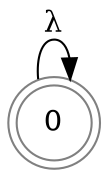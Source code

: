 digraph G{
  rankdir=LR;
  node [shape = doublecircle, color = "#808080"];0;
  0 -> 0 [label = "λ"];
}
